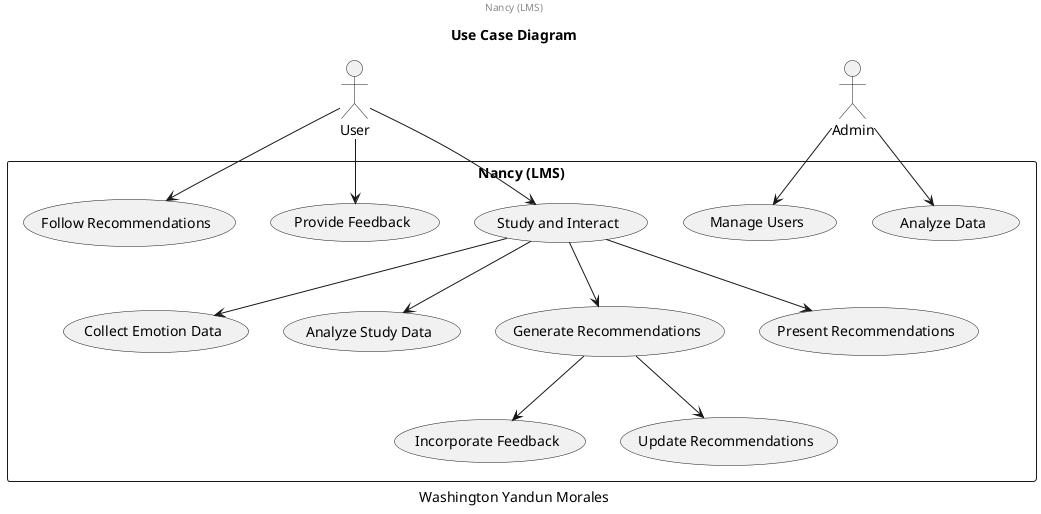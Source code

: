 @startuml
title Use Case Diagram

caption
Washington Yandun Morales
end caption

center header
Nancy (LMS)
endheader

!define ADMIN <<(A,#FF7700) Admin>>
!define USER <<(U,#0077FF) User>>

actor User as user
actor Admin as admin

rectangle "Nancy (LMS)"{
    user --> (Study and Interact)
    user --> (Provide Feedback)
    user --> (Follow Recommendations)
    admin --> (Manage Users)
    admin --> (Analyze Data)

    (Study and Interact) --> (Collect Emotion Data)
    (Study and Interact) --> (Analyze Study Data)
    (Study and Interact) --> (Generate Recommendations)
    (Study and Interact) --> (Present Recommendations)

    (Generate Recommendations) --> (Incorporate Feedback)
    (Generate Recommendations) --> (Update Recommendations)
}
@enduml